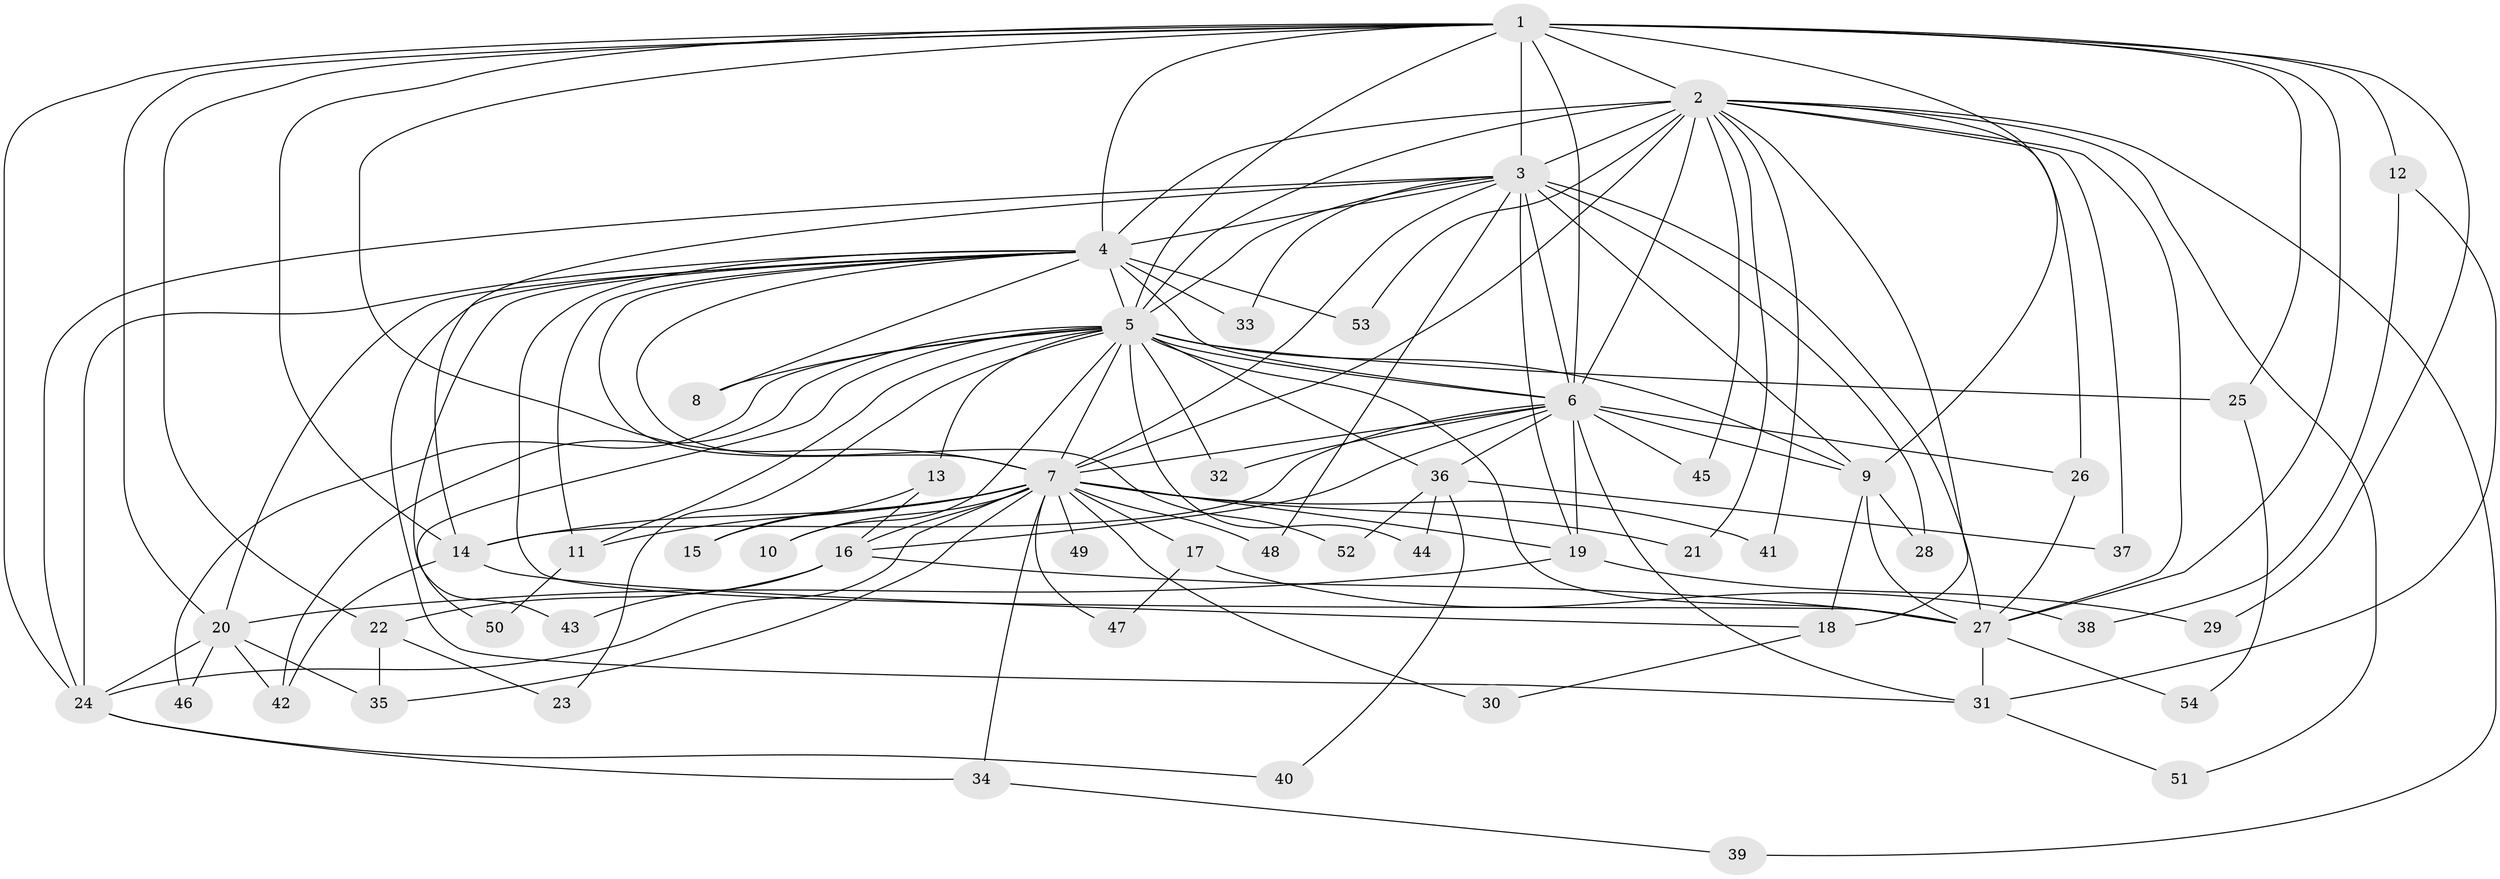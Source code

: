// original degree distribution, {15: 0.009259259259259259, 26: 0.009259259259259259, 14: 0.009259259259259259, 12: 0.009259259259259259, 22: 0.009259259259259259, 23: 0.009259259259259259, 21: 0.009259259259259259, 28: 0.018518518518518517, 29: 0.009259259259259259, 2: 0.5740740740740741, 6: 0.018518518518518517, 3: 0.16666666666666666, 4: 0.07407407407407407, 5: 0.06481481481481481, 7: 0.009259259259259259}
// Generated by graph-tools (version 1.1) at 2025/49/03/04/25 22:49:44]
// undirected, 54 vertices, 133 edges
graph export_dot {
  node [color=gray90,style=filled];
  1;
  2;
  3;
  4;
  5;
  6;
  7;
  8;
  9;
  10;
  11;
  12;
  13;
  14;
  15;
  16;
  17;
  18;
  19;
  20;
  21;
  22;
  23;
  24;
  25;
  26;
  27;
  28;
  29;
  30;
  31;
  32;
  33;
  34;
  35;
  36;
  37;
  38;
  39;
  40;
  41;
  42;
  43;
  44;
  45;
  46;
  47;
  48;
  49;
  50;
  51;
  52;
  53;
  54;
  1 -- 2 [weight=3.0];
  1 -- 3 [weight=4.0];
  1 -- 4 [weight=4.0];
  1 -- 5 [weight=3.0];
  1 -- 6 [weight=4.0];
  1 -- 7 [weight=3.0];
  1 -- 9 [weight=1.0];
  1 -- 12 [weight=2.0];
  1 -- 14 [weight=1.0];
  1 -- 20 [weight=1.0];
  1 -- 22 [weight=1.0];
  1 -- 24 [weight=1.0];
  1 -- 25 [weight=1.0];
  1 -- 27 [weight=2.0];
  1 -- 29 [weight=1.0];
  2 -- 3 [weight=2.0];
  2 -- 4 [weight=3.0];
  2 -- 5 [weight=1.0];
  2 -- 6 [weight=3.0];
  2 -- 7 [weight=1.0];
  2 -- 18 [weight=2.0];
  2 -- 21 [weight=1.0];
  2 -- 26 [weight=1.0];
  2 -- 27 [weight=1.0];
  2 -- 37 [weight=1.0];
  2 -- 39 [weight=1.0];
  2 -- 41 [weight=1.0];
  2 -- 45 [weight=1.0];
  2 -- 51 [weight=1.0];
  2 -- 53 [weight=1.0];
  3 -- 4 [weight=4.0];
  3 -- 5 [weight=2.0];
  3 -- 6 [weight=3.0];
  3 -- 7 [weight=2.0];
  3 -- 9 [weight=1.0];
  3 -- 14 [weight=1.0];
  3 -- 19 [weight=1.0];
  3 -- 24 [weight=1.0];
  3 -- 27 [weight=9.0];
  3 -- 28 [weight=1.0];
  3 -- 33 [weight=1.0];
  3 -- 48 [weight=1.0];
  4 -- 5 [weight=3.0];
  4 -- 6 [weight=2.0];
  4 -- 7 [weight=2.0];
  4 -- 8 [weight=1.0];
  4 -- 11 [weight=1.0];
  4 -- 20 [weight=2.0];
  4 -- 24 [weight=3.0];
  4 -- 27 [weight=1.0];
  4 -- 31 [weight=1.0];
  4 -- 33 [weight=2.0];
  4 -- 43 [weight=1.0];
  4 -- 52 [weight=1.0];
  4 -- 53 [weight=1.0];
  5 -- 6 [weight=3.0];
  5 -- 7 [weight=1.0];
  5 -- 8 [weight=1.0];
  5 -- 9 [weight=1.0];
  5 -- 10 [weight=1.0];
  5 -- 11 [weight=1.0];
  5 -- 13 [weight=1.0];
  5 -- 23 [weight=1.0];
  5 -- 25 [weight=1.0];
  5 -- 27 [weight=1.0];
  5 -- 32 [weight=1.0];
  5 -- 36 [weight=1.0];
  5 -- 42 [weight=1.0];
  5 -- 44 [weight=1.0];
  5 -- 46 [weight=1.0];
  5 -- 50 [weight=1.0];
  6 -- 7 [weight=1.0];
  6 -- 9 [weight=1.0];
  6 -- 14 [weight=1.0];
  6 -- 16 [weight=1.0];
  6 -- 19 [weight=2.0];
  6 -- 26 [weight=2.0];
  6 -- 31 [weight=1.0];
  6 -- 32 [weight=1.0];
  6 -- 36 [weight=2.0];
  6 -- 45 [weight=1.0];
  7 -- 10 [weight=1.0];
  7 -- 11 [weight=1.0];
  7 -- 14 [weight=1.0];
  7 -- 15 [weight=1.0];
  7 -- 16 [weight=1.0];
  7 -- 17 [weight=1.0];
  7 -- 19 [weight=2.0];
  7 -- 21 [weight=1.0];
  7 -- 24 [weight=1.0];
  7 -- 30 [weight=1.0];
  7 -- 34 [weight=1.0];
  7 -- 35 [weight=1.0];
  7 -- 41 [weight=1.0];
  7 -- 47 [weight=1.0];
  7 -- 48 [weight=1.0];
  7 -- 49 [weight=1.0];
  9 -- 18 [weight=1.0];
  9 -- 27 [weight=1.0];
  9 -- 28 [weight=1.0];
  11 -- 50 [weight=1.0];
  12 -- 31 [weight=1.0];
  12 -- 38 [weight=1.0];
  13 -- 15 [weight=1.0];
  13 -- 16 [weight=1.0];
  14 -- 18 [weight=1.0];
  14 -- 42 [weight=1.0];
  16 -- 22 [weight=1.0];
  16 -- 27 [weight=1.0];
  16 -- 43 [weight=1.0];
  17 -- 38 [weight=1.0];
  17 -- 47 [weight=1.0];
  18 -- 30 [weight=1.0];
  19 -- 20 [weight=1.0];
  19 -- 29 [weight=1.0];
  20 -- 24 [weight=1.0];
  20 -- 35 [weight=1.0];
  20 -- 42 [weight=1.0];
  20 -- 46 [weight=1.0];
  22 -- 23 [weight=1.0];
  22 -- 35 [weight=1.0];
  24 -- 34 [weight=1.0];
  24 -- 40 [weight=1.0];
  25 -- 54 [weight=1.0];
  26 -- 27 [weight=1.0];
  27 -- 31 [weight=1.0];
  27 -- 54 [weight=1.0];
  31 -- 51 [weight=1.0];
  34 -- 39 [weight=1.0];
  36 -- 37 [weight=1.0];
  36 -- 40 [weight=1.0];
  36 -- 44 [weight=1.0];
  36 -- 52 [weight=1.0];
}
